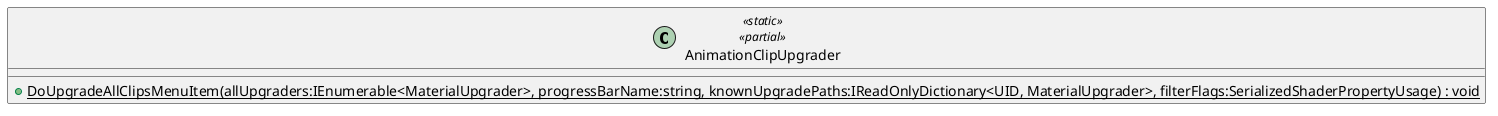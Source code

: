 @startuml
class AnimationClipUpgrader <<static>> <<partial>> {
    + {static} DoUpgradeAllClipsMenuItem(allUpgraders:IEnumerable<MaterialUpgrader>, progressBarName:string, knownUpgradePaths:IReadOnlyDictionary<UID, MaterialUpgrader>, filterFlags:SerializedShaderPropertyUsage) : void
}
@enduml
